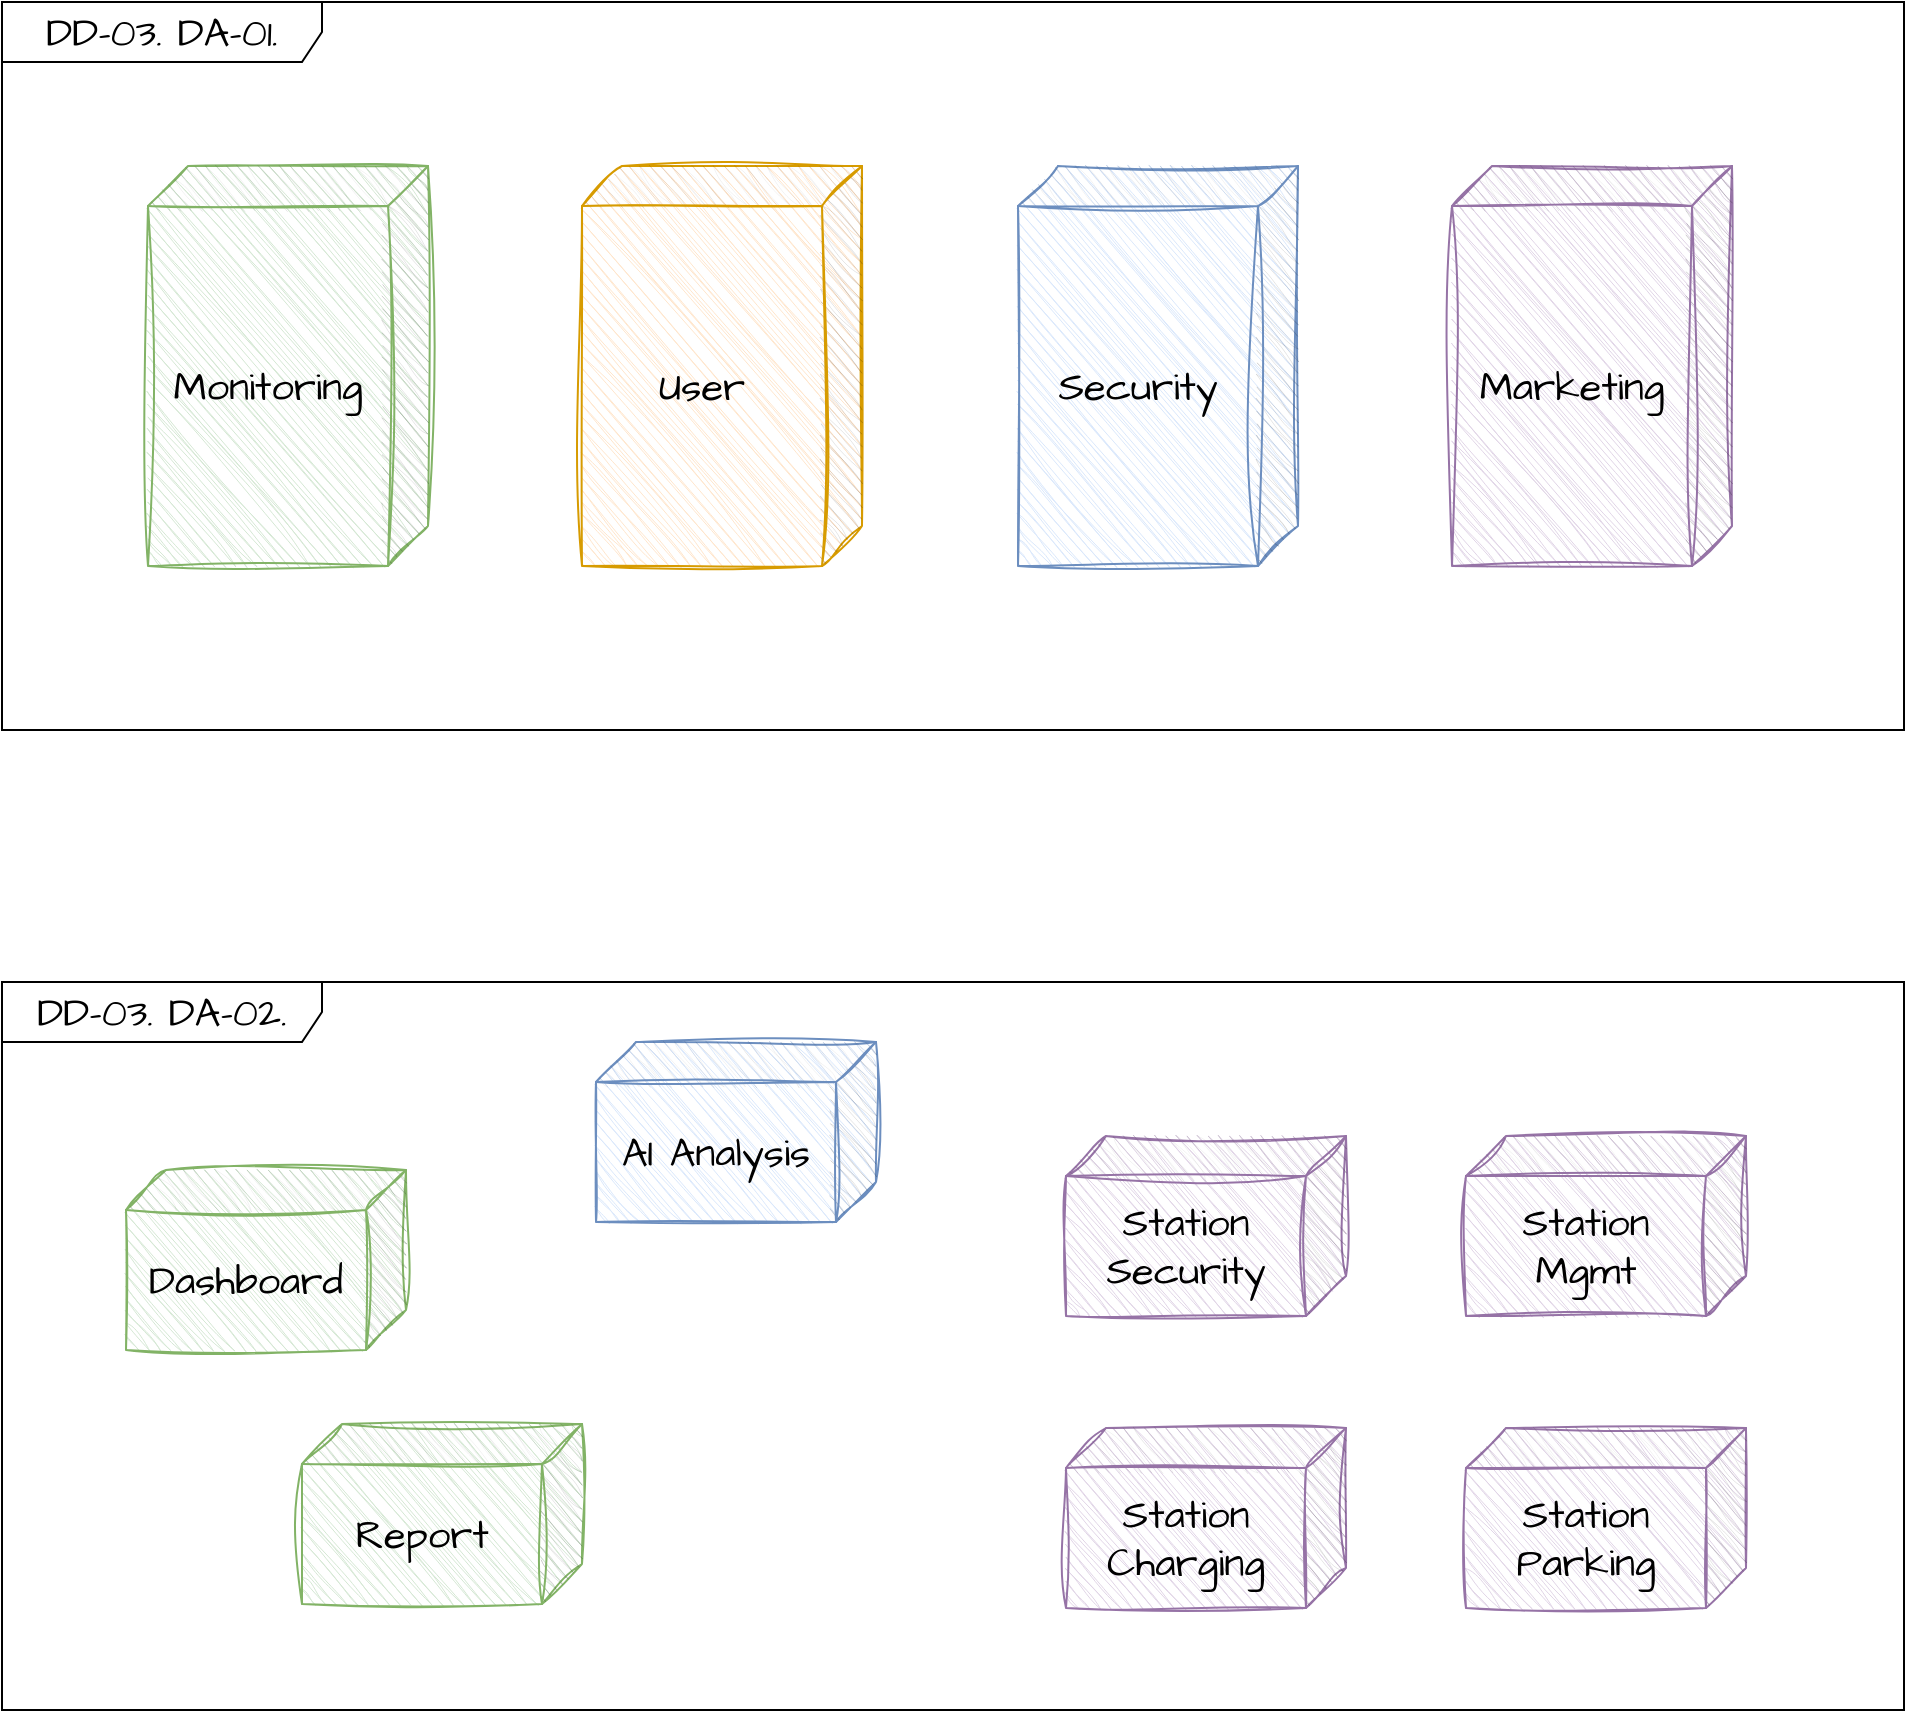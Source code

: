 <mxfile version="21.6.9" type="github">
  <diagram name="페이지-1" id="pWa6j7z4xwNkLjpVjeXT">
    <mxGraphModel dx="2026" dy="1119" grid="0" gridSize="10" guides="1" tooltips="1" connect="1" arrows="1" fold="1" page="0" pageScale="1" pageWidth="827" pageHeight="1169" math="0" shadow="0">
      <root>
        <mxCell id="0" />
        <mxCell id="1" parent="0" />
        <mxCell id="D2OmZzkbUonbam2_PLBI-1" value="DD-03. DA-02." style="shape=umlFrame;whiteSpace=wrap;html=1;pointerEvents=0;recursiveResize=0;container=0;collapsible=0;width=160;hachureGap=4;fontFamily=Architects Daughter;fontSource=https%3A%2F%2Ffonts.googleapis.com%2Fcss%3Ffamily%3DArchitects%2BDaughter;fontSize=20;movable=1;resizable=1;rotatable=1;deletable=1;editable=1;locked=0;connectable=1;" vertex="1" parent="1">
          <mxGeometry x="150" y="740" width="951" height="364" as="geometry" />
        </mxCell>
        <mxCell id="D2OmZzkbUonbam2_PLBI-2" value="DD-03. DA-01." style="shape=umlFrame;whiteSpace=wrap;html=1;pointerEvents=0;recursiveResize=0;container=0;collapsible=0;width=160;hachureGap=4;fontFamily=Architects Daughter;fontSource=https%3A%2F%2Ffonts.googleapis.com%2Fcss%3Ffamily%3DArchitects%2BDaughter;fontSize=20;movable=1;resizable=1;rotatable=1;deletable=1;editable=1;locked=0;connectable=1;" vertex="1" parent="1">
          <mxGeometry x="150" y="250" width="951" height="364" as="geometry" />
        </mxCell>
        <mxCell id="D2OmZzkbUonbam2_PLBI-3" value="Monitoring" style="shape=cube;whiteSpace=wrap;html=1;boundedLbl=1;backgroundOutline=1;darkOpacity=0.05;darkOpacity2=0.1;sketch=1;hachureGap=4;jiggle=2;curveFitting=1;fontFamily=Architects Daughter;fontSource=https%3A%2F%2Ffonts.googleapis.com%2Fcss%3Ffamily%3DArchitects%2BDaughter;fontSize=20;direction=east;flipH=1;fillColor=#d5e8d4;strokeColor=#82b366;" vertex="1" parent="1">
          <mxGeometry x="223" y="332" width="140" height="200" as="geometry" />
        </mxCell>
        <mxCell id="D2OmZzkbUonbam2_PLBI-4" value="User" style="shape=cube;whiteSpace=wrap;html=1;boundedLbl=1;backgroundOutline=1;darkOpacity=0.05;darkOpacity2=0.1;sketch=1;hachureGap=4;jiggle=2;curveFitting=1;fontFamily=Architects Daughter;fontSource=https%3A%2F%2Ffonts.googleapis.com%2Fcss%3Ffamily%3DArchitects%2BDaughter;fontSize=20;direction=east;flipH=1;fillColor=#ffe6cc;strokeColor=#d79b00;" vertex="1" parent="1">
          <mxGeometry x="440" y="332" width="140" height="200" as="geometry" />
        </mxCell>
        <mxCell id="D2OmZzkbUonbam2_PLBI-5" value="Security" style="shape=cube;whiteSpace=wrap;html=1;boundedLbl=1;backgroundOutline=1;darkOpacity=0.05;darkOpacity2=0.1;sketch=1;hachureGap=4;jiggle=2;curveFitting=1;fontFamily=Architects Daughter;fontSource=https%3A%2F%2Ffonts.googleapis.com%2Fcss%3Ffamily%3DArchitects%2BDaughter;fontSize=20;direction=east;flipH=1;fillColor=#dae8fc;strokeColor=#6c8ebf;" vertex="1" parent="1">
          <mxGeometry x="658" y="332" width="140" height="200" as="geometry" />
        </mxCell>
        <mxCell id="D2OmZzkbUonbam2_PLBI-6" value="Marketing" style="shape=cube;whiteSpace=wrap;html=1;boundedLbl=1;backgroundOutline=1;darkOpacity=0.05;darkOpacity2=0.1;sketch=1;hachureGap=4;jiggle=2;curveFitting=1;fontFamily=Architects Daughter;fontSource=https%3A%2F%2Ffonts.googleapis.com%2Fcss%3Ffamily%3DArchitects%2BDaughter;fontSize=20;direction=east;flipH=1;fillColor=#e1d5e7;strokeColor=#9673a6;" vertex="1" parent="1">
          <mxGeometry x="875" y="332" width="140" height="200" as="geometry" />
        </mxCell>
        <mxCell id="D2OmZzkbUonbam2_PLBI-7" value="Station&lt;br&gt;Mgmt" style="shape=cube;whiteSpace=wrap;html=1;boundedLbl=1;backgroundOutline=1;darkOpacity=0.05;darkOpacity2=0.1;sketch=1;hachureGap=4;jiggle=2;curveFitting=1;fontFamily=Architects Daughter;fontSource=https%3A%2F%2Ffonts.googleapis.com%2Fcss%3Ffamily%3DArchitects%2BDaughter;fontSize=20;direction=east;flipH=1;fillColor=#e1d5e7;strokeColor=#9673a6;" vertex="1" parent="1">
          <mxGeometry x="882" y="817" width="140" height="90" as="geometry" />
        </mxCell>
        <mxCell id="D2OmZzkbUonbam2_PLBI-8" value="AI Analysis" style="shape=cube;whiteSpace=wrap;html=1;boundedLbl=1;backgroundOutline=1;darkOpacity=0.05;darkOpacity2=0.1;sketch=1;hachureGap=4;jiggle=2;curveFitting=1;fontFamily=Architects Daughter;fontSource=https%3A%2F%2Ffonts.googleapis.com%2Fcss%3Ffamily%3DArchitects%2BDaughter;fontSize=20;direction=east;flipH=1;fillColor=#dae8fc;strokeColor=#6c8ebf;" vertex="1" parent="1">
          <mxGeometry x="447" y="770" width="140" height="90" as="geometry" />
        </mxCell>
        <mxCell id="D2OmZzkbUonbam2_PLBI-10" value="Report" style="shape=cube;whiteSpace=wrap;html=1;boundedLbl=1;backgroundOutline=1;darkOpacity=0.05;darkOpacity2=0.1;sketch=1;hachureGap=4;jiggle=2;curveFitting=1;fontFamily=Architects Daughter;fontSource=https%3A%2F%2Ffonts.googleapis.com%2Fcss%3Ffamily%3DArchitects%2BDaughter;fontSize=20;direction=east;flipH=1;fillColor=#d5e8d4;strokeColor=#82b366;" vertex="1" parent="1">
          <mxGeometry x="300" y="961" width="140" height="90" as="geometry" />
        </mxCell>
        <mxCell id="D2OmZzkbUonbam2_PLBI-11" value="Station&lt;br&gt;Security" style="shape=cube;whiteSpace=wrap;html=1;boundedLbl=1;backgroundOutline=1;darkOpacity=0.05;darkOpacity2=0.1;sketch=1;hachureGap=4;jiggle=2;curveFitting=1;fontFamily=Architects Daughter;fontSource=https%3A%2F%2Ffonts.googleapis.com%2Fcss%3Ffamily%3DArchitects%2BDaughter;fontSize=20;direction=east;flipH=1;fillColor=#e1d5e7;strokeColor=#9673a6;" vertex="1" parent="1">
          <mxGeometry x="682" y="817" width="140" height="90" as="geometry" />
        </mxCell>
        <mxCell id="D2OmZzkbUonbam2_PLBI-12" value="Station&lt;br&gt;Parking" style="shape=cube;whiteSpace=wrap;html=1;boundedLbl=1;backgroundOutline=1;darkOpacity=0.05;darkOpacity2=0.1;sketch=1;hachureGap=4;jiggle=2;curveFitting=1;fontFamily=Architects Daughter;fontSource=https%3A%2F%2Ffonts.googleapis.com%2Fcss%3Ffamily%3DArchitects%2BDaughter;fontSize=20;direction=east;flipH=1;fillColor=#e1d5e7;strokeColor=#9673a6;" vertex="1" parent="1">
          <mxGeometry x="882" y="963" width="140" height="90" as="geometry" />
        </mxCell>
        <mxCell id="D2OmZzkbUonbam2_PLBI-13" value="Station&lt;br&gt;Charging" style="shape=cube;whiteSpace=wrap;html=1;boundedLbl=1;backgroundOutline=1;darkOpacity=0.05;darkOpacity2=0.1;sketch=1;hachureGap=4;jiggle=2;curveFitting=1;fontFamily=Architects Daughter;fontSource=https%3A%2F%2Ffonts.googleapis.com%2Fcss%3Ffamily%3DArchitects%2BDaughter;fontSize=20;direction=east;flipH=1;fillColor=#e1d5e7;strokeColor=#9673a6;" vertex="1" parent="1">
          <mxGeometry x="682" y="963" width="140" height="90" as="geometry" />
        </mxCell>
        <mxCell id="D2OmZzkbUonbam2_PLBI-14" value="Dashboard" style="shape=cube;whiteSpace=wrap;html=1;boundedLbl=1;backgroundOutline=1;darkOpacity=0.05;darkOpacity2=0.1;sketch=1;hachureGap=4;jiggle=2;curveFitting=1;fontFamily=Architects Daughter;fontSource=https%3A%2F%2Ffonts.googleapis.com%2Fcss%3Ffamily%3DArchitects%2BDaughter;fontSize=20;direction=east;flipH=1;fillColor=#d5e8d4;strokeColor=#82b366;" vertex="1" parent="1">
          <mxGeometry x="212" y="834" width="140" height="90" as="geometry" />
        </mxCell>
      </root>
    </mxGraphModel>
  </diagram>
</mxfile>

